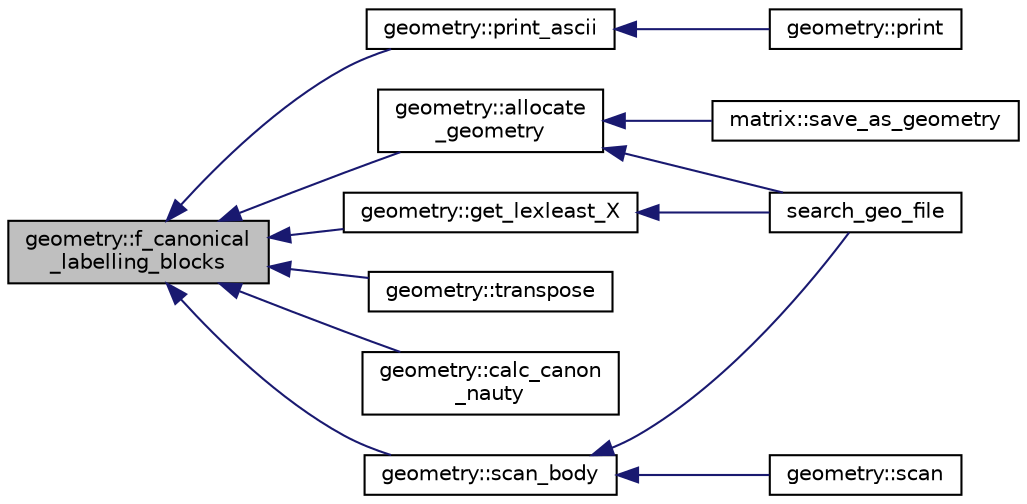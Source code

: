 digraph "geometry::f_canonical_labelling_blocks"
{
  edge [fontname="Helvetica",fontsize="10",labelfontname="Helvetica",labelfontsize="10"];
  node [fontname="Helvetica",fontsize="10",shape=record];
  rankdir="LR";
  Node397 [label="geometry::f_canonical\l_labelling_blocks",height=0.2,width=0.4,color="black", fillcolor="grey75", style="filled", fontcolor="black"];
  Node397 -> Node398 [dir="back",color="midnightblue",fontsize="10",style="solid",fontname="Helvetica"];
  Node398 [label="geometry::allocate\l_geometry",height=0.2,width=0.4,color="black", fillcolor="white", style="filled",URL="$da/d44/classgeometry.html#a243e84ff38207957ad5976020c19a033"];
  Node398 -> Node399 [dir="back",color="midnightblue",fontsize="10",style="solid",fontname="Helvetica"];
  Node399 [label="search_geo_file",height=0.2,width=0.4,color="black", fillcolor="white", style="filled",URL="$d6/d4a/geometry_8_c.html#a11af609febe3a9db20d8236af36928c5"];
  Node398 -> Node400 [dir="back",color="midnightblue",fontsize="10",style="solid",fontname="Helvetica"];
  Node400 [label="matrix::save_as_geometry",height=0.2,width=0.4,color="black", fillcolor="white", style="filled",URL="$d1/d8d/classmatrix.html#ae2ce1d7bc40998e94c67cc2336f47665"];
  Node397 -> Node401 [dir="back",color="midnightblue",fontsize="10",style="solid",fontname="Helvetica"];
  Node401 [label="geometry::print_ascii",height=0.2,width=0.4,color="black", fillcolor="white", style="filled",URL="$da/d44/classgeometry.html#a8f5356989decb76fddb4926714240c0d"];
  Node401 -> Node402 [dir="back",color="midnightblue",fontsize="10",style="solid",fontname="Helvetica"];
  Node402 [label="geometry::print",height=0.2,width=0.4,color="black", fillcolor="white", style="filled",URL="$da/d44/classgeometry.html#af92f963887d22dd3437f585df929208d"];
  Node397 -> Node403 [dir="back",color="midnightblue",fontsize="10",style="solid",fontname="Helvetica"];
  Node403 [label="geometry::scan_body",height=0.2,width=0.4,color="black", fillcolor="white", style="filled",URL="$da/d44/classgeometry.html#a71bc2e3a3f4ca02e8518ab5518a4e0df"];
  Node403 -> Node404 [dir="back",color="midnightblue",fontsize="10",style="solid",fontname="Helvetica"];
  Node404 [label="geometry::scan",height=0.2,width=0.4,color="black", fillcolor="white", style="filled",URL="$da/d44/classgeometry.html#ac6f757d1a8855800d3da3fa1e83e812d"];
  Node403 -> Node399 [dir="back",color="midnightblue",fontsize="10",style="solid",fontname="Helvetica"];
  Node397 -> Node405 [dir="back",color="midnightblue",fontsize="10",style="solid",fontname="Helvetica"];
  Node405 [label="geometry::transpose",height=0.2,width=0.4,color="black", fillcolor="white", style="filled",URL="$da/d44/classgeometry.html#ad7132289ee0bc683f8c00c6762bb5035"];
  Node397 -> Node406 [dir="back",color="midnightblue",fontsize="10",style="solid",fontname="Helvetica"];
  Node406 [label="geometry::calc_canon\l_nauty",height=0.2,width=0.4,color="black", fillcolor="white", style="filled",URL="$da/d44/classgeometry.html#ada4d0bca80d2ad69300625167320dc5d"];
  Node397 -> Node407 [dir="back",color="midnightblue",fontsize="10",style="solid",fontname="Helvetica"];
  Node407 [label="geometry::get_lexleast_X",height=0.2,width=0.4,color="black", fillcolor="white", style="filled",URL="$da/d44/classgeometry.html#a0fe3595dfda0489759f397fecf455c17"];
  Node407 -> Node399 [dir="back",color="midnightblue",fontsize="10",style="solid",fontname="Helvetica"];
}
